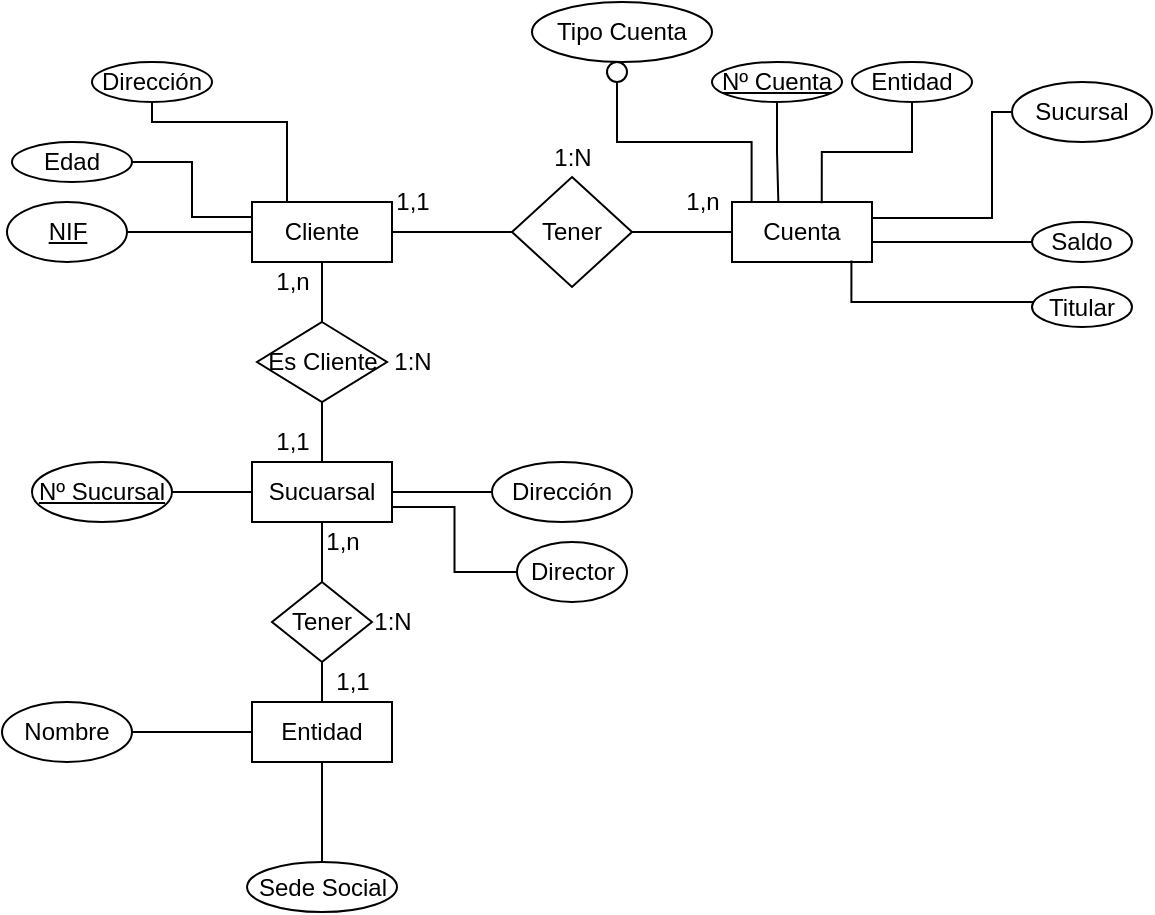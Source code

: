 <mxfile version="15.8.6" type="device"><diagram id="gKuZLQetdnAdx4PUlogj" name="Page-1"><mxGraphModel dx="650" dy="496" grid="1" gridSize="10" guides="1" tooltips="1" connect="1" arrows="1" fold="1" page="1" pageScale="1" pageWidth="827" pageHeight="1169" math="0" shadow="0"><root><mxCell id="0"/><mxCell id="1" parent="0"/><mxCell id="bBXvzeYnkVamMtP-Q7ir-13" value="" style="edgeStyle=orthogonalEdgeStyle;rounded=0;orthogonalLoop=1;jettySize=auto;html=1;endArrow=none;endFill=0;" edge="1" parent="1" source="bBXvzeYnkVamMtP-Q7ir-1" target="bBXvzeYnkVamMtP-Q7ir-6"><mxGeometry relative="1" as="geometry"/></mxCell><mxCell id="bBXvzeYnkVamMtP-Q7ir-1" value="Entidad" style="rounded=0;whiteSpace=wrap;html=1;" vertex="1" parent="1"><mxGeometry x="160" y="480" width="70" height="30" as="geometry"/></mxCell><mxCell id="bBXvzeYnkVamMtP-Q7ir-2" value="Sucuarsal" style="rounded=0;whiteSpace=wrap;html=1;" vertex="1" parent="1"><mxGeometry x="160" y="360" width="70" height="30" as="geometry"/></mxCell><mxCell id="bBXvzeYnkVamMtP-Q7ir-3" value="Cuenta" style="rounded=0;whiteSpace=wrap;html=1;" vertex="1" parent="1"><mxGeometry x="400" y="230" width="70" height="30" as="geometry"/></mxCell><mxCell id="bBXvzeYnkVamMtP-Q7ir-4" value="&lt;font style=&quot;vertical-align: inherit&quot;&gt;&lt;font style=&quot;vertical-align: inherit&quot;&gt;&lt;font style=&quot;vertical-align: inherit&quot;&gt;&lt;font style=&quot;vertical-align: inherit&quot;&gt;Cliente&lt;/font&gt;&lt;/font&gt;&lt;br&gt;&lt;/font&gt;&lt;/font&gt;" style="rounded=0;whiteSpace=wrap;html=1;" vertex="1" parent="1"><mxGeometry x="160" y="230" width="70" height="30" as="geometry"/></mxCell><mxCell id="bBXvzeYnkVamMtP-Q7ir-15" style="edgeStyle=orthogonalEdgeStyle;rounded=0;orthogonalLoop=1;jettySize=auto;html=1;entryX=0.5;entryY=1;entryDx=0;entryDy=0;endArrow=none;endFill=0;" edge="1" parent="1" source="bBXvzeYnkVamMtP-Q7ir-6" target="bBXvzeYnkVamMtP-Q7ir-2"><mxGeometry relative="1" as="geometry"/></mxCell><mxCell id="bBXvzeYnkVamMtP-Q7ir-6" value="Tener" style="rhombus;whiteSpace=wrap;html=1;" vertex="1" parent="1"><mxGeometry x="170" y="420" width="50" height="40" as="geometry"/></mxCell><mxCell id="bBXvzeYnkVamMtP-Q7ir-11" value="" style="edgeStyle=orthogonalEdgeStyle;rounded=0;orthogonalLoop=1;jettySize=auto;html=1;endArrow=none;endFill=0;" edge="1" parent="1" source="bBXvzeYnkVamMtP-Q7ir-7" target="bBXvzeYnkVamMtP-Q7ir-4"><mxGeometry relative="1" as="geometry"/></mxCell><mxCell id="bBXvzeYnkVamMtP-Q7ir-12" value="" style="edgeStyle=orthogonalEdgeStyle;rounded=0;orthogonalLoop=1;jettySize=auto;html=1;endArrow=none;endFill=0;" edge="1" parent="1" source="bBXvzeYnkVamMtP-Q7ir-7" target="bBXvzeYnkVamMtP-Q7ir-2"><mxGeometry relative="1" as="geometry"/></mxCell><mxCell id="bBXvzeYnkVamMtP-Q7ir-7" value="Es Cliente" style="rhombus;whiteSpace=wrap;html=1;" vertex="1" parent="1"><mxGeometry x="162.5" y="290" width="65" height="40" as="geometry"/></mxCell><mxCell id="bBXvzeYnkVamMtP-Q7ir-9" value="" style="edgeStyle=orthogonalEdgeStyle;rounded=0;orthogonalLoop=1;jettySize=auto;html=1;endArrow=none;endFill=0;" edge="1" parent="1" source="bBXvzeYnkVamMtP-Q7ir-8" target="bBXvzeYnkVamMtP-Q7ir-3"><mxGeometry relative="1" as="geometry"/></mxCell><mxCell id="bBXvzeYnkVamMtP-Q7ir-10" value="" style="edgeStyle=orthogonalEdgeStyle;rounded=0;orthogonalLoop=1;jettySize=auto;html=1;endArrow=none;endFill=0;" edge="1" parent="1" source="bBXvzeYnkVamMtP-Q7ir-8" target="bBXvzeYnkVamMtP-Q7ir-4"><mxGeometry relative="1" as="geometry"/></mxCell><mxCell id="bBXvzeYnkVamMtP-Q7ir-8" value="Tener" style="rhombus;whiteSpace=wrap;html=1;" vertex="1" parent="1"><mxGeometry x="290" y="217.5" width="60" height="55" as="geometry"/></mxCell><mxCell id="bBXvzeYnkVamMtP-Q7ir-19" style="edgeStyle=orthogonalEdgeStyle;rounded=0;orthogonalLoop=1;jettySize=auto;html=1;endArrow=none;endFill=0;exitX=1;exitY=0.75;exitDx=0;exitDy=0;entryX=0;entryY=0.5;entryDx=0;entryDy=0;" edge="1" parent="1" source="bBXvzeYnkVamMtP-Q7ir-3" target="bBXvzeYnkVamMtP-Q7ir-44"><mxGeometry relative="1" as="geometry"><mxPoint x="423" y="230" as="targetPoint"/><Array as="points"><mxPoint x="470" y="250"/></Array></mxGeometry></mxCell><mxCell id="bBXvzeYnkVamMtP-Q7ir-45" style="edgeStyle=orthogonalEdgeStyle;rounded=0;orthogonalLoop=1;jettySize=auto;html=1;entryX=0.331;entryY=-0.017;entryDx=0;entryDy=0;entryPerimeter=0;endArrow=none;endFill=0;" edge="1" parent="1" source="bBXvzeYnkVamMtP-Q7ir-17" target="bBXvzeYnkVamMtP-Q7ir-3"><mxGeometry relative="1" as="geometry"/></mxCell><mxCell id="bBXvzeYnkVamMtP-Q7ir-17" value="Nº Cuenta" style="ellipse;whiteSpace=wrap;html=1;align=center;fontStyle=4;" vertex="1" parent="1"><mxGeometry x="390" y="160" width="65" height="20" as="geometry"/></mxCell><mxCell id="bBXvzeYnkVamMtP-Q7ir-21" value="" style="edgeStyle=orthogonalEdgeStyle;rounded=0;orthogonalLoop=1;jettySize=auto;html=1;endArrow=none;endFill=0;" edge="1" parent="1" source="bBXvzeYnkVamMtP-Q7ir-20" target="bBXvzeYnkVamMtP-Q7ir-2"><mxGeometry relative="1" as="geometry"/></mxCell><mxCell id="bBXvzeYnkVamMtP-Q7ir-20" value="Nº Sucursal" style="ellipse;whiteSpace=wrap;html=1;align=center;fontStyle=4;" vertex="1" parent="1"><mxGeometry x="50" y="360" width="70" height="30" as="geometry"/></mxCell><mxCell id="bBXvzeYnkVamMtP-Q7ir-22" value="1,n" style="text;html=1;align=center;verticalAlign=middle;resizable=0;points=[];autosize=1;strokeColor=none;fillColor=none;" vertex="1" parent="1"><mxGeometry x="190" y="390" width="30" height="20" as="geometry"/></mxCell><mxCell id="bBXvzeYnkVamMtP-Q7ir-23" value="1,1" style="text;html=1;align=center;verticalAlign=middle;resizable=0;points=[];autosize=1;strokeColor=none;fillColor=none;" vertex="1" parent="1"><mxGeometry x="195" y="460" width="30" height="20" as="geometry"/></mxCell><mxCell id="bBXvzeYnkVamMtP-Q7ir-24" value="1,1" style="text;html=1;align=center;verticalAlign=middle;resizable=0;points=[];autosize=1;strokeColor=none;fillColor=none;" vertex="1" parent="1"><mxGeometry x="225" y="220" width="30" height="20" as="geometry"/></mxCell><mxCell id="bBXvzeYnkVamMtP-Q7ir-25" value="1,n" style="text;html=1;align=center;verticalAlign=middle;resizable=0;points=[];autosize=1;strokeColor=none;fillColor=none;" vertex="1" parent="1"><mxGeometry x="370" y="220" width="30" height="20" as="geometry"/></mxCell><mxCell id="bBXvzeYnkVamMtP-Q7ir-26" value="1:N" style="text;html=1;align=center;verticalAlign=middle;resizable=0;points=[];autosize=1;strokeColor=none;fillColor=none;" vertex="1" parent="1"><mxGeometry x="305" y="197.5" width="30" height="20" as="geometry"/></mxCell><mxCell id="bBXvzeYnkVamMtP-Q7ir-27" value="1:N" style="text;html=1;align=center;verticalAlign=middle;resizable=0;points=[];autosize=1;strokeColor=none;fillColor=none;" vertex="1" parent="1"><mxGeometry x="215" y="430" width="30" height="20" as="geometry"/></mxCell><mxCell id="bBXvzeYnkVamMtP-Q7ir-30" value="" style="edgeStyle=orthogonalEdgeStyle;rounded=0;orthogonalLoop=1;jettySize=auto;html=1;endArrow=none;endFill=0;entryX=0.5;entryY=1;entryDx=0;entryDy=0;" edge="1" parent="1" source="bBXvzeYnkVamMtP-Q7ir-28" target="bBXvzeYnkVamMtP-Q7ir-1"><mxGeometry relative="1" as="geometry"><mxPoint x="230" y="540" as="targetPoint"/></mxGeometry></mxCell><mxCell id="bBXvzeYnkVamMtP-Q7ir-28" value="Sede Social" style="ellipse;whiteSpace=wrap;html=1;align=center;" vertex="1" parent="1"><mxGeometry x="157.5" y="560" width="75" height="25" as="geometry"/></mxCell><mxCell id="bBXvzeYnkVamMtP-Q7ir-31" value="" style="edgeStyle=orthogonalEdgeStyle;rounded=0;orthogonalLoop=1;jettySize=auto;html=1;endArrow=none;endFill=0;entryX=0;entryY=0.5;entryDx=0;entryDy=0;" edge="1" parent="1" source="bBXvzeYnkVamMtP-Q7ir-29" target="bBXvzeYnkVamMtP-Q7ir-1"><mxGeometry relative="1" as="geometry"/></mxCell><mxCell id="bBXvzeYnkVamMtP-Q7ir-29" value="Nombre" style="ellipse;whiteSpace=wrap;html=1;align=center;" vertex="1" parent="1"><mxGeometry x="35" y="480" width="65" height="30" as="geometry"/></mxCell><mxCell id="bBXvzeYnkVamMtP-Q7ir-35" style="edgeStyle=orthogonalEdgeStyle;rounded=0;orthogonalLoop=1;jettySize=auto;html=1;entryX=1;entryY=0.75;entryDx=0;entryDy=0;endArrow=none;endFill=0;" edge="1" parent="1" source="bBXvzeYnkVamMtP-Q7ir-32" target="bBXvzeYnkVamMtP-Q7ir-2"><mxGeometry relative="1" as="geometry"/></mxCell><mxCell id="bBXvzeYnkVamMtP-Q7ir-32" value="Director" style="ellipse;whiteSpace=wrap;html=1;align=center;" vertex="1" parent="1"><mxGeometry x="292.5" y="400" width="55" height="30" as="geometry"/></mxCell><mxCell id="bBXvzeYnkVamMtP-Q7ir-34" value="" style="edgeStyle=orthogonalEdgeStyle;rounded=0;orthogonalLoop=1;jettySize=auto;html=1;endArrow=none;endFill=0;entryX=1;entryY=0.5;entryDx=0;entryDy=0;" edge="1" parent="1" source="bBXvzeYnkVamMtP-Q7ir-33" target="bBXvzeYnkVamMtP-Q7ir-2"><mxGeometry relative="1" as="geometry"/></mxCell><mxCell id="bBXvzeYnkVamMtP-Q7ir-33" value="Dirección" style="ellipse;whiteSpace=wrap;html=1;align=center;" vertex="1" parent="1"><mxGeometry x="280" y="360" width="70" height="30" as="geometry"/></mxCell><mxCell id="bBXvzeYnkVamMtP-Q7ir-37" style="edgeStyle=orthogonalEdgeStyle;rounded=0;orthogonalLoop=1;jettySize=auto;html=1;entryX=0.25;entryY=0;entryDx=0;entryDy=0;endArrow=none;endFill=0;" edge="1" parent="1" source="bBXvzeYnkVamMtP-Q7ir-36" target="bBXvzeYnkVamMtP-Q7ir-4"><mxGeometry relative="1" as="geometry"><Array as="points"><mxPoint x="110" y="190"/><mxPoint x="177" y="190"/></Array></mxGeometry></mxCell><mxCell id="bBXvzeYnkVamMtP-Q7ir-36" value="Dirección" style="ellipse;whiteSpace=wrap;html=1;align=center;" vertex="1" parent="1"><mxGeometry x="80" y="160" width="60" height="20" as="geometry"/></mxCell><mxCell id="bBXvzeYnkVamMtP-Q7ir-39" style="edgeStyle=orthogonalEdgeStyle;rounded=0;orthogonalLoop=1;jettySize=auto;html=1;entryX=0;entryY=0.25;entryDx=0;entryDy=0;endArrow=none;endFill=0;" edge="1" parent="1" source="bBXvzeYnkVamMtP-Q7ir-38" target="bBXvzeYnkVamMtP-Q7ir-4"><mxGeometry relative="1" as="geometry"/></mxCell><mxCell id="bBXvzeYnkVamMtP-Q7ir-38" value="Edad" style="ellipse;whiteSpace=wrap;html=1;align=center;" vertex="1" parent="1"><mxGeometry x="40" y="200" width="60" height="20" as="geometry"/></mxCell><mxCell id="bBXvzeYnkVamMtP-Q7ir-41" style="edgeStyle=orthogonalEdgeStyle;rounded=0;orthogonalLoop=1;jettySize=auto;html=1;entryX=0;entryY=0.5;entryDx=0;entryDy=0;endArrow=none;endFill=0;" edge="1" parent="1" source="bBXvzeYnkVamMtP-Q7ir-40" target="bBXvzeYnkVamMtP-Q7ir-4"><mxGeometry relative="1" as="geometry"/></mxCell><mxCell id="bBXvzeYnkVamMtP-Q7ir-40" value="NIF" style="ellipse;whiteSpace=wrap;html=1;align=center;fontStyle=4;" vertex="1" parent="1"><mxGeometry x="37.5" y="230" width="60" height="30" as="geometry"/></mxCell><mxCell id="bBXvzeYnkVamMtP-Q7ir-43" style="edgeStyle=orthogonalEdgeStyle;rounded=0;orthogonalLoop=1;jettySize=auto;html=1;entryX=0.641;entryY=0.021;entryDx=0;entryDy=0;entryPerimeter=0;endArrow=none;endFill=0;" edge="1" parent="1" source="bBXvzeYnkVamMtP-Q7ir-42" target="bBXvzeYnkVamMtP-Q7ir-3"><mxGeometry relative="1" as="geometry"/></mxCell><mxCell id="bBXvzeYnkVamMtP-Q7ir-42" value="Entidad" style="ellipse;whiteSpace=wrap;html=1;align=center;" vertex="1" parent="1"><mxGeometry x="460" y="160" width="60" height="20" as="geometry"/></mxCell><mxCell id="bBXvzeYnkVamMtP-Q7ir-44" value="Saldo" style="ellipse;whiteSpace=wrap;html=1;align=center;" vertex="1" parent="1"><mxGeometry x="550" y="240" width="50" height="20" as="geometry"/></mxCell><mxCell id="bBXvzeYnkVamMtP-Q7ir-47" style="edgeStyle=orthogonalEdgeStyle;rounded=0;orthogonalLoop=1;jettySize=auto;html=1;entryX=1;entryY=0.25;entryDx=0;entryDy=0;endArrow=none;endFill=0;" edge="1" parent="1" source="bBXvzeYnkVamMtP-Q7ir-46" target="bBXvzeYnkVamMtP-Q7ir-3"><mxGeometry relative="1" as="geometry"><Array as="points"><mxPoint x="530" y="185"/><mxPoint x="530" y="238"/><mxPoint x="470" y="238"/></Array></mxGeometry></mxCell><mxCell id="bBXvzeYnkVamMtP-Q7ir-46" value="Sucursal" style="ellipse;whiteSpace=wrap;html=1;align=center;" vertex="1" parent="1"><mxGeometry x="540" y="170" width="70" height="30" as="geometry"/></mxCell><mxCell id="bBXvzeYnkVamMtP-Q7ir-48" value="1,1" style="text;html=1;align=center;verticalAlign=middle;resizable=0;points=[];autosize=1;strokeColor=none;fillColor=none;" vertex="1" parent="1"><mxGeometry x="165" y="340" width="30" height="20" as="geometry"/></mxCell><mxCell id="bBXvzeYnkVamMtP-Q7ir-49" value="1,n" style="text;html=1;align=center;verticalAlign=middle;resizable=0;points=[];autosize=1;strokeColor=none;fillColor=none;" vertex="1" parent="1"><mxGeometry x="165" y="260" width="30" height="20" as="geometry"/></mxCell><mxCell id="bBXvzeYnkVamMtP-Q7ir-50" value="1:N" style="text;html=1;align=center;verticalAlign=middle;resizable=0;points=[];autosize=1;strokeColor=none;fillColor=none;" vertex="1" parent="1"><mxGeometry x="225" y="300" width="30" height="20" as="geometry"/></mxCell><mxCell id="bBXvzeYnkVamMtP-Q7ir-52" style="edgeStyle=orthogonalEdgeStyle;rounded=0;orthogonalLoop=1;jettySize=auto;html=1;endArrow=none;endFill=0;entryX=0.853;entryY=0.973;entryDx=0;entryDy=0;entryPerimeter=0;" edge="1" parent="1" source="bBXvzeYnkVamMtP-Q7ir-51" target="bBXvzeYnkVamMtP-Q7ir-3"><mxGeometry relative="1" as="geometry"><mxPoint x="460" y="270" as="targetPoint"/><Array as="points"><mxPoint x="485" y="280"/><mxPoint x="460" y="280"/></Array></mxGeometry></mxCell><mxCell id="bBXvzeYnkVamMtP-Q7ir-51" value="Titular" style="ellipse;whiteSpace=wrap;html=1;align=center;" vertex="1" parent="1"><mxGeometry x="550" y="272.5" width="50" height="20" as="geometry"/></mxCell><mxCell id="bBXvzeYnkVamMtP-Q7ir-54" style="edgeStyle=orthogonalEdgeStyle;rounded=0;orthogonalLoop=1;jettySize=auto;html=1;entryX=0.14;entryY=-0.01;entryDx=0;entryDy=0;entryPerimeter=0;endArrow=none;endFill=0;startArrow=none;exitX=0.5;exitY=1;exitDx=0;exitDy=0;" edge="1" parent="1" source="bBXvzeYnkVamMtP-Q7ir-55" target="bBXvzeYnkVamMtP-Q7ir-3"><mxGeometry relative="1" as="geometry"><mxPoint x="230" y="190" as="sourcePoint"/></mxGeometry></mxCell><mxCell id="bBXvzeYnkVamMtP-Q7ir-53" value="Tipo Cuenta" style="ellipse;whiteSpace=wrap;html=1;align=center;" vertex="1" parent="1"><mxGeometry x="300" y="130" width="90" height="30" as="geometry"/></mxCell><mxCell id="bBXvzeYnkVamMtP-Q7ir-55" value="" style="ellipse;whiteSpace=wrap;html=1;" vertex="1" parent="1"><mxGeometry x="337.5" y="160" width="10" height="10" as="geometry"/></mxCell></root></mxGraphModel></diagram></mxfile>